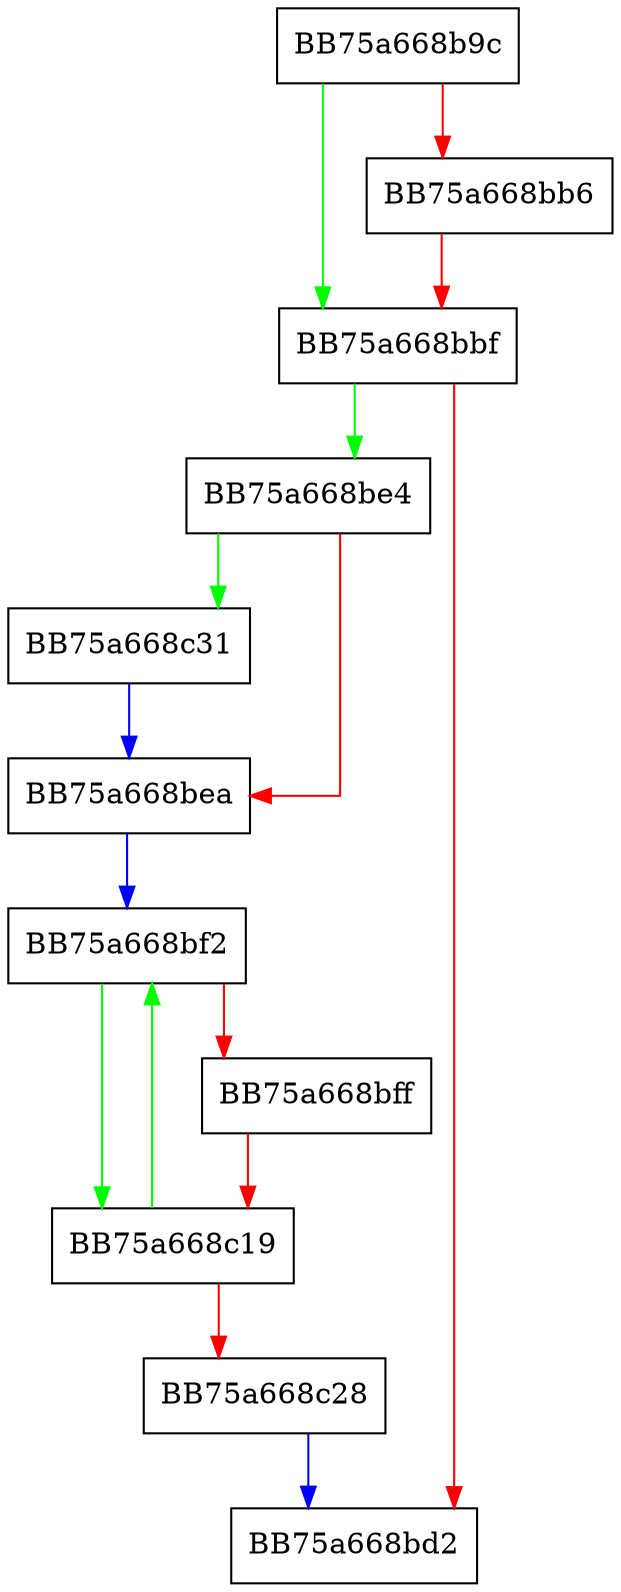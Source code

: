 digraph kpush_updateex {
  node [shape="box"];
  graph [splines=ortho];
  BB75a668b9c -> BB75a668bbf [color="green"];
  BB75a668b9c -> BB75a668bb6 [color="red"];
  BB75a668bb6 -> BB75a668bbf [color="red"];
  BB75a668bbf -> BB75a668be4 [color="green"];
  BB75a668bbf -> BB75a668bd2 [color="red"];
  BB75a668be4 -> BB75a668c31 [color="green"];
  BB75a668be4 -> BB75a668bea [color="red"];
  BB75a668bea -> BB75a668bf2 [color="blue"];
  BB75a668bf2 -> BB75a668c19 [color="green"];
  BB75a668bf2 -> BB75a668bff [color="red"];
  BB75a668bff -> BB75a668c19 [color="red"];
  BB75a668c19 -> BB75a668bf2 [color="green"];
  BB75a668c19 -> BB75a668c28 [color="red"];
  BB75a668c28 -> BB75a668bd2 [color="blue"];
  BB75a668c31 -> BB75a668bea [color="blue"];
}